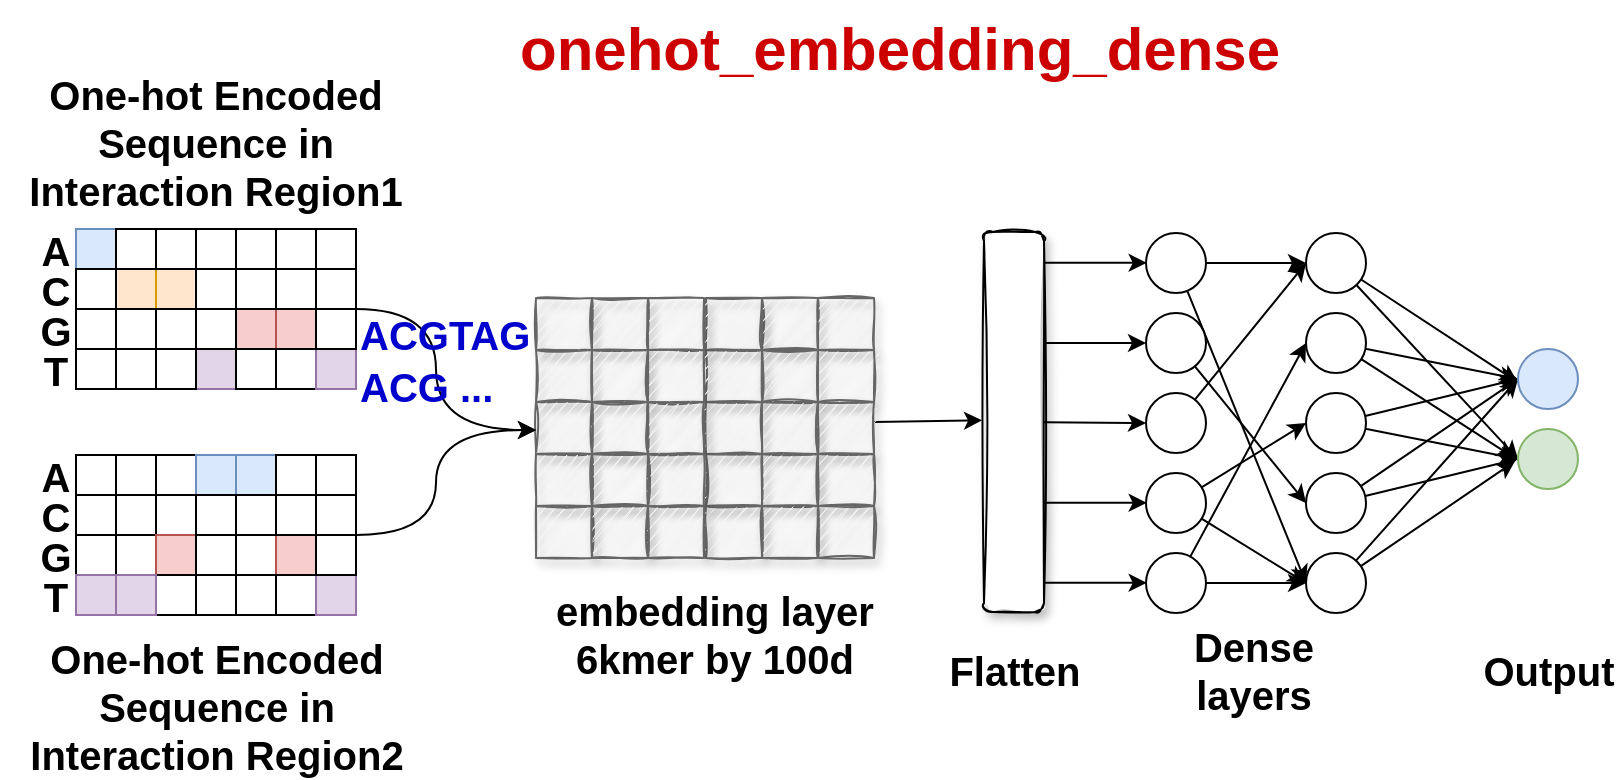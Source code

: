<mxfile version="14.8.5" type="github">
  <diagram id="gIogGsXuzQi1VI0tjLUq" name="Page-1">
    <mxGraphModel dx="1422" dy="763" grid="1" gridSize="10" guides="1" tooltips="1" connect="1" arrows="1" fold="1" page="1" pageScale="1" pageWidth="4681" pageHeight="3300" math="0" shadow="0">
      <root>
        <mxCell id="0" />
        <mxCell id="1" parent="0" />
        <mxCell id="4BS046eD1vQbMhQOOICh-2" value="" style="rounded=0;whiteSpace=wrap;html=1;shadow=1;glass=0;sketch=1;fillColor=#f5f5f5;strokeColor=#666666;fontColor=#333333;fontStyle=1;fontSize=20;" vertex="1" parent="1">
          <mxGeometry x="615" y="259" width="28" height="26" as="geometry" />
        </mxCell>
        <mxCell id="4BS046eD1vQbMhQOOICh-3" value="" style="rounded=0;whiteSpace=wrap;html=1;shadow=1;glass=0;sketch=1;fillColor=#f5f5f5;strokeColor=#666666;fontColor=#333333;fontStyle=1;fontSize=20;" vertex="1" parent="1">
          <mxGeometry x="643" y="259" width="28" height="26" as="geometry" />
        </mxCell>
        <mxCell id="4BS046eD1vQbMhQOOICh-4" value="" style="rounded=0;whiteSpace=wrap;html=1;shadow=1;glass=0;sketch=1;fillColor=#f5f5f5;strokeColor=#666666;fontColor=#333333;fontStyle=1;fontSize=20;" vertex="1" parent="1">
          <mxGeometry x="671" y="259" width="28" height="26" as="geometry" />
        </mxCell>
        <mxCell id="4BS046eD1vQbMhQOOICh-5" value="" style="rounded=0;whiteSpace=wrap;html=1;shadow=1;glass=0;sketch=1;fillColor=#f5f5f5;strokeColor=#666666;fontColor=#333333;fontStyle=1;fontSize=20;" vertex="1" parent="1">
          <mxGeometry x="615" y="285" width="28" height="26" as="geometry" />
        </mxCell>
        <mxCell id="4BS046eD1vQbMhQOOICh-6" value="" style="rounded=0;whiteSpace=wrap;html=1;shadow=1;glass=0;sketch=1;fillColor=#f5f5f5;strokeColor=#666666;fontColor=#333333;fontStyle=1;fontSize=20;" vertex="1" parent="1">
          <mxGeometry x="643" y="285" width="28" height="26" as="geometry" />
        </mxCell>
        <mxCell id="4BS046eD1vQbMhQOOICh-7" value="" style="rounded=0;whiteSpace=wrap;html=1;shadow=1;glass=0;sketch=1;fillColor=#f5f5f5;strokeColor=#666666;fontColor=#333333;fontStyle=1;fontSize=20;" vertex="1" parent="1">
          <mxGeometry x="671" y="285" width="28" height="26" as="geometry" />
        </mxCell>
        <mxCell id="4BS046eD1vQbMhQOOICh-8" value="" style="rounded=0;whiteSpace=wrap;html=1;shadow=1;glass=0;sketch=1;fillColor=#f5f5f5;strokeColor=#666666;fontColor=#333333;fontStyle=1;fontSize=20;" vertex="1" parent="1">
          <mxGeometry x="615" y="311" width="28" height="26" as="geometry" />
        </mxCell>
        <mxCell id="4BS046eD1vQbMhQOOICh-9" value="" style="rounded=0;whiteSpace=wrap;html=1;shadow=1;glass=0;sketch=1;fillColor=#f5f5f5;strokeColor=#666666;fontColor=#333333;fontStyle=1;fontSize=20;" vertex="1" parent="1">
          <mxGeometry x="643" y="311" width="28" height="26" as="geometry" />
        </mxCell>
        <mxCell id="4BS046eD1vQbMhQOOICh-156" style="edgeStyle=none;rounded=0;orthogonalLoop=1;jettySize=auto;html=1;fontStyle=1;fontSize=20;" edge="1" parent="1">
          <mxGeometry relative="1" as="geometry">
            <mxPoint x="699" y="321" as="sourcePoint" />
            <mxPoint x="753.001" y="320.183" as="targetPoint" />
          </mxGeometry>
        </mxCell>
        <mxCell id="4BS046eD1vQbMhQOOICh-10" value="" style="rounded=0;whiteSpace=wrap;html=1;shadow=1;glass=0;sketch=1;fillColor=#f5f5f5;strokeColor=#666666;fontColor=#333333;fontStyle=1;fontSize=20;" vertex="1" parent="1">
          <mxGeometry x="671" y="311" width="28" height="26" as="geometry" />
        </mxCell>
        <mxCell id="4BS046eD1vQbMhQOOICh-11" value="" style="rounded=0;whiteSpace=wrap;html=1;shadow=1;glass=0;sketch=1;fillColor=#f5f5f5;strokeColor=#666666;fontColor=#333333;fontStyle=1;fontSize=20;" vertex="1" parent="1">
          <mxGeometry x="615" y="337" width="28" height="26" as="geometry" />
        </mxCell>
        <mxCell id="4BS046eD1vQbMhQOOICh-12" value="" style="rounded=0;whiteSpace=wrap;html=1;shadow=1;glass=0;sketch=1;fillColor=#f5f5f5;strokeColor=#666666;fontColor=#333333;fontStyle=1;fontSize=20;" vertex="1" parent="1">
          <mxGeometry x="643" y="337" width="28" height="26" as="geometry" />
        </mxCell>
        <mxCell id="4BS046eD1vQbMhQOOICh-13" value="" style="rounded=0;whiteSpace=wrap;html=1;shadow=1;glass=0;sketch=1;fillColor=#f5f5f5;strokeColor=#666666;fontColor=#333333;fontStyle=1;fontSize=20;" vertex="1" parent="1">
          <mxGeometry x="671" y="337" width="28" height="26" as="geometry" />
        </mxCell>
        <mxCell id="4BS046eD1vQbMhQOOICh-14" value="" style="rounded=0;whiteSpace=wrap;html=1;shadow=1;glass=0;sketch=1;fillColor=#f5f5f5;strokeColor=#666666;fontColor=#333333;fontStyle=1;fontSize=20;" vertex="1" parent="1">
          <mxGeometry x="615" y="363" width="28" height="26" as="geometry" />
        </mxCell>
        <mxCell id="4BS046eD1vQbMhQOOICh-15" value="" style="rounded=0;whiteSpace=wrap;html=1;shadow=1;glass=0;sketch=1;fillColor=#f5f5f5;strokeColor=#666666;fontColor=#333333;fontStyle=1;fontSize=20;" vertex="1" parent="1">
          <mxGeometry x="643" y="363" width="28" height="26" as="geometry" />
        </mxCell>
        <mxCell id="4BS046eD1vQbMhQOOICh-16" value="" style="rounded=0;whiteSpace=wrap;html=1;shadow=1;glass=0;sketch=1;fillColor=#f5f5f5;strokeColor=#666666;fontColor=#333333;fontStyle=1;fontSize=20;" vertex="1" parent="1">
          <mxGeometry x="671" y="363" width="28" height="26" as="geometry" />
        </mxCell>
        <mxCell id="4BS046eD1vQbMhQOOICh-17" value="" style="rounded=0;whiteSpace=wrap;html=1;shadow=1;glass=0;sketch=1;fillColor=#f5f5f5;strokeColor=#666666;fontColor=#333333;fontStyle=1;fontSize=20;" vertex="1" parent="1">
          <mxGeometry x="530" y="259" width="28" height="26" as="geometry" />
        </mxCell>
        <mxCell id="4BS046eD1vQbMhQOOICh-18" value="" style="rounded=0;whiteSpace=wrap;html=1;shadow=1;glass=0;sketch=1;fillColor=#f5f5f5;strokeColor=#666666;fontColor=#333333;fontStyle=1;fontSize=20;" vertex="1" parent="1">
          <mxGeometry x="558" y="259" width="28" height="26" as="geometry" />
        </mxCell>
        <mxCell id="4BS046eD1vQbMhQOOICh-19" value="" style="rounded=0;whiteSpace=wrap;html=1;shadow=1;glass=0;sketch=1;fillColor=#f5f5f5;strokeColor=#666666;fontColor=#333333;fontStyle=1;fontSize=20;" vertex="1" parent="1">
          <mxGeometry x="586" y="259" width="28" height="26" as="geometry" />
        </mxCell>
        <mxCell id="4BS046eD1vQbMhQOOICh-20" value="" style="rounded=0;whiteSpace=wrap;html=1;shadow=1;glass=0;sketch=1;fillColor=#f5f5f5;strokeColor=#666666;fontColor=#333333;fontStyle=1;fontSize=20;" vertex="1" parent="1">
          <mxGeometry x="530" y="285" width="28" height="26" as="geometry" />
        </mxCell>
        <mxCell id="4BS046eD1vQbMhQOOICh-21" value="" style="rounded=0;whiteSpace=wrap;html=1;shadow=1;glass=0;sketch=1;fillColor=#f5f5f5;strokeColor=#666666;fontColor=#333333;fontStyle=1;fontSize=20;" vertex="1" parent="1">
          <mxGeometry x="558" y="285" width="28" height="26" as="geometry" />
        </mxCell>
        <mxCell id="4BS046eD1vQbMhQOOICh-22" value="" style="rounded=0;whiteSpace=wrap;html=1;shadow=1;glass=0;sketch=1;fillColor=#f5f5f5;strokeColor=#666666;fontColor=#333333;fontStyle=1;fontSize=20;" vertex="1" parent="1">
          <mxGeometry x="586" y="285" width="28" height="26" as="geometry" />
        </mxCell>
        <mxCell id="4BS046eD1vQbMhQOOICh-23" value="" style="rounded=0;whiteSpace=wrap;html=1;shadow=1;glass=0;sketch=1;fillColor=#f5f5f5;strokeColor=#666666;fontColor=#333333;fontStyle=1;fontSize=20;" vertex="1" parent="1">
          <mxGeometry x="530" y="311" width="28" height="26" as="geometry" />
        </mxCell>
        <mxCell id="4BS046eD1vQbMhQOOICh-24" value="" style="rounded=0;whiteSpace=wrap;html=1;shadow=1;glass=0;sketch=1;fillColor=#f5f5f5;strokeColor=#666666;fontColor=#333333;fontStyle=1;fontSize=20;" vertex="1" parent="1">
          <mxGeometry x="558" y="311" width="28" height="26" as="geometry" />
        </mxCell>
        <mxCell id="4BS046eD1vQbMhQOOICh-25" value="" style="rounded=0;whiteSpace=wrap;html=1;shadow=1;glass=0;sketch=1;fillColor=#f5f5f5;strokeColor=#666666;fontColor=#333333;fontStyle=1;fontSize=20;" vertex="1" parent="1">
          <mxGeometry x="586" y="311" width="28" height="26" as="geometry" />
        </mxCell>
        <mxCell id="4BS046eD1vQbMhQOOICh-26" value="" style="rounded=0;whiteSpace=wrap;html=1;shadow=1;glass=0;sketch=1;fillColor=#f5f5f5;strokeColor=#666666;fontColor=#333333;fontStyle=1;fontSize=20;" vertex="1" parent="1">
          <mxGeometry x="530" y="337" width="28" height="26" as="geometry" />
        </mxCell>
        <mxCell id="4BS046eD1vQbMhQOOICh-27" value="" style="rounded=0;whiteSpace=wrap;html=1;shadow=1;glass=0;sketch=1;fillColor=#f5f5f5;strokeColor=#666666;fontColor=#333333;fontStyle=1;fontSize=20;" vertex="1" parent="1">
          <mxGeometry x="558" y="337" width="28" height="26" as="geometry" />
        </mxCell>
        <mxCell id="4BS046eD1vQbMhQOOICh-28" value="" style="rounded=0;whiteSpace=wrap;html=1;shadow=1;glass=0;sketch=1;fillColor=#f5f5f5;strokeColor=#666666;fontColor=#333333;fontStyle=1;fontSize=20;" vertex="1" parent="1">
          <mxGeometry x="586" y="337" width="28" height="26" as="geometry" />
        </mxCell>
        <mxCell id="4BS046eD1vQbMhQOOICh-29" value="" style="rounded=0;whiteSpace=wrap;html=1;shadow=1;glass=0;sketch=1;fillColor=#f5f5f5;strokeColor=#666666;fontColor=#333333;fontStyle=1;fontSize=20;" vertex="1" parent="1">
          <mxGeometry x="530" y="363" width="28" height="26" as="geometry" />
        </mxCell>
        <mxCell id="4BS046eD1vQbMhQOOICh-30" value="" style="rounded=0;whiteSpace=wrap;html=1;shadow=1;glass=0;sketch=1;fillColor=#f5f5f5;strokeColor=#666666;fontColor=#333333;fontStyle=1;fontSize=20;" vertex="1" parent="1">
          <mxGeometry x="558" y="363" width="28" height="26" as="geometry" />
        </mxCell>
        <mxCell id="4BS046eD1vQbMhQOOICh-31" value="" style="rounded=0;whiteSpace=wrap;html=1;shadow=1;glass=0;sketch=1;fillColor=#f5f5f5;strokeColor=#666666;fontColor=#333333;fontStyle=1;fontSize=20;" vertex="1" parent="1">
          <mxGeometry x="586" y="363" width="28" height="26" as="geometry" />
        </mxCell>
        <mxCell id="4BS046eD1vQbMhQOOICh-35" value="G" style="text;html=1;strokeColor=none;fillColor=none;align=center;verticalAlign=middle;whiteSpace=wrap;rounded=0;fontStyle=1;fontSize=20;" vertex="1" parent="1">
          <mxGeometry x="270" y="264.5" width="40" height="20" as="geometry" />
        </mxCell>
        <mxCell id="4BS046eD1vQbMhQOOICh-36" value="T" style="text;html=1;strokeColor=none;fillColor=none;align=center;verticalAlign=middle;whiteSpace=wrap;rounded=0;fontStyle=1;fontSize=20;" vertex="1" parent="1">
          <mxGeometry x="270" y="284.5" width="40" height="20" as="geometry" />
        </mxCell>
        <mxCell id="4BS046eD1vQbMhQOOICh-37" value="&lt;div style=&quot;font-size: 20px;&quot;&gt;A&lt;/div&gt;" style="text;html=1;strokeColor=none;fillColor=none;align=center;verticalAlign=middle;whiteSpace=wrap;rounded=0;fontStyle=1;fontSize=20;" vertex="1" parent="1">
          <mxGeometry x="270" y="224.5" width="40" height="20" as="geometry" />
        </mxCell>
        <mxCell id="4BS046eD1vQbMhQOOICh-38" value="C" style="text;html=1;strokeColor=none;fillColor=none;align=center;verticalAlign=middle;whiteSpace=wrap;rounded=0;fontStyle=1;fontSize=20;" vertex="1" parent="1">
          <mxGeometry x="270" y="244.5" width="40" height="20" as="geometry" />
        </mxCell>
        <mxCell id="4BS046eD1vQbMhQOOICh-39" value="" style="whiteSpace=wrap;html=1;aspect=fixed;fillColor=#dae8fc;strokeColor=#6c8ebf;fontStyle=1;fontSize=20;" vertex="1" parent="1">
          <mxGeometry x="300" y="224.5" width="20" height="20" as="geometry" />
        </mxCell>
        <mxCell id="4BS046eD1vQbMhQOOICh-40" value="" style="whiteSpace=wrap;html=1;aspect=fixed;fontStyle=1;fontSize=20;" vertex="1" parent="1">
          <mxGeometry x="320" y="244.5" width="20" height="20" as="geometry" />
        </mxCell>
        <mxCell id="4BS046eD1vQbMhQOOICh-41" value="" style="whiteSpace=wrap;html=1;aspect=fixed;fillColor=#ffe6cc;strokeColor=#d79b00;fontStyle=1;fontSize=20;" vertex="1" parent="1">
          <mxGeometry x="320" y="244.5" width="20" height="20" as="geometry" />
        </mxCell>
        <mxCell id="4BS046eD1vQbMhQOOICh-42" value="" style="whiteSpace=wrap;html=1;aspect=fixed;fillColor=#ffe6cc;strokeColor=#d79b00;fontStyle=1;fontSize=20;" vertex="1" parent="1">
          <mxGeometry x="340" y="244.5" width="20" height="20" as="geometry" />
        </mxCell>
        <mxCell id="4BS046eD1vQbMhQOOICh-43" value="" style="whiteSpace=wrap;html=1;aspect=fixed;fillColor=#e1d5e7;strokeColor=#9673a6;fontStyle=1;fontSize=20;" vertex="1" parent="1">
          <mxGeometry x="360" y="284.5" width="20" height="20" as="geometry" />
        </mxCell>
        <mxCell id="4BS046eD1vQbMhQOOICh-44" value="" style="whiteSpace=wrap;html=1;aspect=fixed;fillColor=#f8cecc;strokeColor=#b85450;fontStyle=1;fontSize=20;" vertex="1" parent="1">
          <mxGeometry x="380" y="264.5" width="20" height="20" as="geometry" />
        </mxCell>
        <mxCell id="4BS046eD1vQbMhQOOICh-45" value="" style="whiteSpace=wrap;html=1;aspect=fixed;fillColor=#f8cecc;strokeColor=#b85450;fontStyle=1;fontSize=20;" vertex="1" parent="1">
          <mxGeometry x="400" y="264.5" width="20" height="20" as="geometry" />
        </mxCell>
        <mxCell id="4BS046eD1vQbMhQOOICh-46" value="" style="rounded=0;whiteSpace=wrap;html=1;fontStyle=1;fontSize=20;" vertex="1" parent="1">
          <mxGeometry x="300" y="244.5" width="20" height="20" as="geometry" />
        </mxCell>
        <mxCell id="4BS046eD1vQbMhQOOICh-47" value="" style="rounded=0;whiteSpace=wrap;html=1;fontStyle=1;fontSize=20;" vertex="1" parent="1">
          <mxGeometry x="300" y="264.5" width="20" height="20" as="geometry" />
        </mxCell>
        <mxCell id="4BS046eD1vQbMhQOOICh-48" value="" style="rounded=0;whiteSpace=wrap;html=1;fontStyle=1;fontSize=20;" vertex="1" parent="1">
          <mxGeometry x="320" y="264.5" width="20" height="20" as="geometry" />
        </mxCell>
        <mxCell id="4BS046eD1vQbMhQOOICh-49" value="" style="rounded=0;whiteSpace=wrap;html=1;fontStyle=1;fontSize=20;" vertex="1" parent="1">
          <mxGeometry x="340" y="264.5" width="20" height="20" as="geometry" />
        </mxCell>
        <mxCell id="4BS046eD1vQbMhQOOICh-50" value="" style="rounded=0;whiteSpace=wrap;html=1;fontStyle=1;fontSize=20;" vertex="1" parent="1">
          <mxGeometry x="360" y="264.5" width="20" height="20" as="geometry" />
        </mxCell>
        <mxCell id="4BS046eD1vQbMhQOOICh-51" value="" style="rounded=0;whiteSpace=wrap;html=1;fontStyle=1;fontSize=20;" vertex="1" parent="1">
          <mxGeometry x="340" y="284.5" width="20" height="20" as="geometry" />
        </mxCell>
        <mxCell id="4BS046eD1vQbMhQOOICh-52" value="" style="rounded=0;whiteSpace=wrap;html=1;fontStyle=1;fontSize=20;" vertex="1" parent="1">
          <mxGeometry x="300" y="284.5" width="20" height="20" as="geometry" />
        </mxCell>
        <mxCell id="4BS046eD1vQbMhQOOICh-53" value="" style="rounded=0;whiteSpace=wrap;html=1;fontStyle=1;fontSize=20;" vertex="1" parent="1">
          <mxGeometry x="320" y="284.5" width="20" height="20" as="geometry" />
        </mxCell>
        <mxCell id="4BS046eD1vQbMhQOOICh-54" value="" style="rounded=0;whiteSpace=wrap;html=1;fontStyle=1;fontSize=20;" vertex="1" parent="1">
          <mxGeometry x="380" y="284.5" width="20" height="20" as="geometry" />
        </mxCell>
        <mxCell id="4BS046eD1vQbMhQOOICh-55" value="" style="rounded=0;whiteSpace=wrap;html=1;fontStyle=1;fontSize=20;" vertex="1" parent="1">
          <mxGeometry x="400" y="284.5" width="20" height="20" as="geometry" />
        </mxCell>
        <mxCell id="4BS046eD1vQbMhQOOICh-56" value="" style="rounded=0;whiteSpace=wrap;html=1;fontStyle=1;fontSize=20;" vertex="1" parent="1">
          <mxGeometry x="320" y="224.5" width="20" height="20" as="geometry" />
        </mxCell>
        <mxCell id="4BS046eD1vQbMhQOOICh-57" value="" style="rounded=0;whiteSpace=wrap;html=1;fontStyle=1;fontSize=20;" vertex="1" parent="1">
          <mxGeometry x="340" y="224.5" width="20" height="20" as="geometry" />
        </mxCell>
        <mxCell id="4BS046eD1vQbMhQOOICh-58" value="" style="rounded=0;whiteSpace=wrap;html=1;fontStyle=1;fontSize=20;" vertex="1" parent="1">
          <mxGeometry x="360" y="224.5" width="20" height="20" as="geometry" />
        </mxCell>
        <mxCell id="4BS046eD1vQbMhQOOICh-59" value="" style="rounded=0;whiteSpace=wrap;html=1;fontStyle=1;fontSize=20;" vertex="1" parent="1">
          <mxGeometry x="380" y="224.5" width="20" height="20" as="geometry" />
        </mxCell>
        <mxCell id="4BS046eD1vQbMhQOOICh-60" value="" style="rounded=0;whiteSpace=wrap;html=1;fontStyle=1;fontSize=20;" vertex="1" parent="1">
          <mxGeometry x="360" y="244.5" width="20" height="20" as="geometry" />
        </mxCell>
        <mxCell id="4BS046eD1vQbMhQOOICh-61" value="" style="rounded=0;whiteSpace=wrap;html=1;fontStyle=1;fontSize=20;" vertex="1" parent="1">
          <mxGeometry x="380" y="244.5" width="20" height="20" as="geometry" />
        </mxCell>
        <mxCell id="4BS046eD1vQbMhQOOICh-62" value="" style="rounded=0;whiteSpace=wrap;html=1;fontStyle=1;fontSize=20;" vertex="1" parent="1">
          <mxGeometry x="400" y="244.5" width="20" height="20" as="geometry" />
        </mxCell>
        <mxCell id="4BS046eD1vQbMhQOOICh-63" value="" style="rounded=0;whiteSpace=wrap;html=1;fontStyle=1;fontSize=20;" vertex="1" parent="1">
          <mxGeometry x="400" y="224.5" width="20" height="20" as="geometry" />
        </mxCell>
        <mxCell id="4BS046eD1vQbMhQOOICh-64" value="" style="whiteSpace=wrap;html=1;aspect=fixed;fillColor=#e1d5e7;strokeColor=#9673a6;fontStyle=1;fontSize=20;" vertex="1" parent="1">
          <mxGeometry x="420" y="284.5" width="20" height="20" as="geometry" />
        </mxCell>
        <mxCell id="4BS046eD1vQbMhQOOICh-65" value="" style="rounded=0;whiteSpace=wrap;html=1;fontStyle=1;fontSize=20;" vertex="1" parent="1">
          <mxGeometry x="420" y="264.5" width="20" height="20" as="geometry" />
        </mxCell>
        <mxCell id="4BS046eD1vQbMhQOOICh-66" value="" style="rounded=0;whiteSpace=wrap;html=1;fontStyle=1;fontSize=20;" vertex="1" parent="1">
          <mxGeometry x="420" y="224.5" width="20" height="20" as="geometry" />
        </mxCell>
        <mxCell id="4BS046eD1vQbMhQOOICh-67" style="edgeStyle=orthogonalEdgeStyle;curved=1;rounded=0;orthogonalLoop=1;jettySize=auto;html=1;entryX=0;entryY=0.5;entryDx=0;entryDy=0;exitX=1;exitY=1;exitDx=0;exitDy=0;fontStyle=1;fontSize=20;" edge="1" parent="1" source="4BS046eD1vQbMhQOOICh-68">
          <mxGeometry relative="1" as="geometry">
            <mxPoint x="530" y="325" as="targetPoint" />
            <Array as="points">
              <mxPoint x="480" y="264" />
              <mxPoint x="480" y="325" />
            </Array>
          </mxGeometry>
        </mxCell>
        <mxCell id="4BS046eD1vQbMhQOOICh-68" value="" style="rounded=0;whiteSpace=wrap;html=1;fontStyle=1;fontSize=20;" vertex="1" parent="1">
          <mxGeometry x="420" y="244.5" width="20" height="20" as="geometry" />
        </mxCell>
        <mxCell id="4BS046eD1vQbMhQOOICh-69" value="G" style="text;html=1;strokeColor=none;fillColor=none;align=center;verticalAlign=middle;whiteSpace=wrap;rounded=0;fontStyle=1;fontSize=20;" vertex="1" parent="1">
          <mxGeometry x="270" y="377.5" width="40" height="20" as="geometry" />
        </mxCell>
        <mxCell id="4BS046eD1vQbMhQOOICh-70" value="T" style="text;html=1;strokeColor=none;fillColor=none;align=center;verticalAlign=middle;whiteSpace=wrap;rounded=0;fontStyle=1;fontSize=20;" vertex="1" parent="1">
          <mxGeometry x="270" y="397.5" width="40" height="20" as="geometry" />
        </mxCell>
        <mxCell id="4BS046eD1vQbMhQOOICh-71" value="&lt;div style=&quot;font-size: 20px;&quot;&gt;A&lt;/div&gt;" style="text;html=1;strokeColor=none;fillColor=none;align=center;verticalAlign=middle;whiteSpace=wrap;rounded=0;fontStyle=1;fontSize=20;" vertex="1" parent="1">
          <mxGeometry x="270" y="337.5" width="40" height="20" as="geometry" />
        </mxCell>
        <mxCell id="4BS046eD1vQbMhQOOICh-72" value="C" style="text;html=1;strokeColor=none;fillColor=none;align=center;verticalAlign=middle;whiteSpace=wrap;rounded=0;fontStyle=1;fontSize=20;" vertex="1" parent="1">
          <mxGeometry x="270" y="357.5" width="40" height="20" as="geometry" />
        </mxCell>
        <mxCell id="4BS046eD1vQbMhQOOICh-73" value="" style="whiteSpace=wrap;html=1;aspect=fixed;fontStyle=1;fontSize=20;" vertex="1" parent="1">
          <mxGeometry x="300" y="337.5" width="20" height="20" as="geometry" />
        </mxCell>
        <mxCell id="4BS046eD1vQbMhQOOICh-74" value="" style="whiteSpace=wrap;html=1;aspect=fixed;fontStyle=1;fontSize=20;" vertex="1" parent="1">
          <mxGeometry x="320" y="357.5" width="20" height="20" as="geometry" />
        </mxCell>
        <mxCell id="4BS046eD1vQbMhQOOICh-75" value="" style="whiteSpace=wrap;html=1;aspect=fixed;fontStyle=1;fontSize=20;" vertex="1" parent="1">
          <mxGeometry x="320" y="357.5" width="20" height="20" as="geometry" />
        </mxCell>
        <mxCell id="4BS046eD1vQbMhQOOICh-76" value="" style="whiteSpace=wrap;html=1;aspect=fixed;fontStyle=1;fontSize=20;" vertex="1" parent="1">
          <mxGeometry x="340" y="357.5" width="20" height="20" as="geometry" />
        </mxCell>
        <mxCell id="4BS046eD1vQbMhQOOICh-77" value="" style="whiteSpace=wrap;html=1;aspect=fixed;fontStyle=1;fontSize=20;" vertex="1" parent="1">
          <mxGeometry x="360" y="397.5" width="20" height="20" as="geometry" />
        </mxCell>
        <mxCell id="4BS046eD1vQbMhQOOICh-78" value="" style="whiteSpace=wrap;html=1;aspect=fixed;fontStyle=1;fontSize=20;" vertex="1" parent="1">
          <mxGeometry x="380" y="377.5" width="20" height="20" as="geometry" />
        </mxCell>
        <mxCell id="4BS046eD1vQbMhQOOICh-79" value="" style="whiteSpace=wrap;html=1;aspect=fixed;fillColor=#f8cecc;strokeColor=#b85450;fontStyle=1;fontSize=20;" vertex="1" parent="1">
          <mxGeometry x="400" y="377.5" width="20" height="20" as="geometry" />
        </mxCell>
        <mxCell id="4BS046eD1vQbMhQOOICh-80" value="" style="rounded=0;whiteSpace=wrap;html=1;fontStyle=1;fontSize=20;" vertex="1" parent="1">
          <mxGeometry x="300" y="357.5" width="20" height="20" as="geometry" />
        </mxCell>
        <mxCell id="4BS046eD1vQbMhQOOICh-81" value="" style="rounded=0;whiteSpace=wrap;html=1;fontStyle=1;fontSize=20;" vertex="1" parent="1">
          <mxGeometry x="300" y="377.5" width="20" height="20" as="geometry" />
        </mxCell>
        <mxCell id="4BS046eD1vQbMhQOOICh-82" value="" style="rounded=0;whiteSpace=wrap;html=1;fontStyle=1;fontSize=20;" vertex="1" parent="1">
          <mxGeometry x="320" y="377.5" width="20" height="20" as="geometry" />
        </mxCell>
        <mxCell id="4BS046eD1vQbMhQOOICh-83" value="" style="rounded=0;whiteSpace=wrap;html=1;fillColor=#f8cecc;strokeColor=#b85450;fontStyle=1;fontSize=20;" vertex="1" parent="1">
          <mxGeometry x="340" y="377.5" width="20" height="20" as="geometry" />
        </mxCell>
        <mxCell id="4BS046eD1vQbMhQOOICh-84" value="" style="rounded=0;whiteSpace=wrap;html=1;fontStyle=1;fontSize=20;" vertex="1" parent="1">
          <mxGeometry x="360" y="377.5" width="20" height="20" as="geometry" />
        </mxCell>
        <mxCell id="4BS046eD1vQbMhQOOICh-85" value="" style="rounded=0;whiteSpace=wrap;html=1;fontStyle=1;fontSize=20;" vertex="1" parent="1">
          <mxGeometry x="340" y="397.5" width="20" height="20" as="geometry" />
        </mxCell>
        <mxCell id="4BS046eD1vQbMhQOOICh-86" value="" style="rounded=0;whiteSpace=wrap;html=1;fillColor=#e1d5e7;strokeColor=#9673a6;fontStyle=1;fontSize=20;" vertex="1" parent="1">
          <mxGeometry x="300" y="397.5" width="20" height="20" as="geometry" />
        </mxCell>
        <mxCell id="4BS046eD1vQbMhQOOICh-87" value="" style="rounded=0;whiteSpace=wrap;html=1;fillColor=#e1d5e7;strokeColor=#9673a6;fontStyle=1;fontSize=20;" vertex="1" parent="1">
          <mxGeometry x="320" y="397.5" width="20" height="20" as="geometry" />
        </mxCell>
        <mxCell id="4BS046eD1vQbMhQOOICh-88" value="" style="rounded=0;whiteSpace=wrap;html=1;fontStyle=1;fontSize=20;" vertex="1" parent="1">
          <mxGeometry x="380" y="397.5" width="20" height="20" as="geometry" />
        </mxCell>
        <mxCell id="4BS046eD1vQbMhQOOICh-89" value="" style="rounded=0;whiteSpace=wrap;html=1;fontStyle=1;fontSize=20;" vertex="1" parent="1">
          <mxGeometry x="400" y="397.5" width="20" height="20" as="geometry" />
        </mxCell>
        <mxCell id="4BS046eD1vQbMhQOOICh-90" value="" style="rounded=0;whiteSpace=wrap;html=1;fontStyle=1;fontSize=20;" vertex="1" parent="1">
          <mxGeometry x="320" y="337.5" width="20" height="20" as="geometry" />
        </mxCell>
        <mxCell id="4BS046eD1vQbMhQOOICh-91" value="" style="rounded=0;whiteSpace=wrap;html=1;fontStyle=1;fontSize=20;" vertex="1" parent="1">
          <mxGeometry x="340" y="337.5" width="20" height="20" as="geometry" />
        </mxCell>
        <mxCell id="4BS046eD1vQbMhQOOICh-92" value="" style="rounded=0;whiteSpace=wrap;html=1;fillColor=#dae8fc;strokeColor=#6c8ebf;fontStyle=1;fontSize=20;" vertex="1" parent="1">
          <mxGeometry x="360" y="337.5" width="20" height="20" as="geometry" />
        </mxCell>
        <mxCell id="4BS046eD1vQbMhQOOICh-93" value="" style="rounded=0;whiteSpace=wrap;html=1;fillColor=#dae8fc;strokeColor=#6c8ebf;fontStyle=1;fontSize=20;" vertex="1" parent="1">
          <mxGeometry x="380" y="337.5" width="20" height="20" as="geometry" />
        </mxCell>
        <mxCell id="4BS046eD1vQbMhQOOICh-94" value="" style="rounded=0;whiteSpace=wrap;html=1;fontStyle=1;fontSize=20;" vertex="1" parent="1">
          <mxGeometry x="360" y="357.5" width="20" height="20" as="geometry" />
        </mxCell>
        <mxCell id="4BS046eD1vQbMhQOOICh-95" value="" style="rounded=0;whiteSpace=wrap;html=1;fontStyle=1;fontSize=20;" vertex="1" parent="1">
          <mxGeometry x="380" y="357.5" width="20" height="20" as="geometry" />
        </mxCell>
        <mxCell id="4BS046eD1vQbMhQOOICh-96" value="" style="rounded=0;whiteSpace=wrap;html=1;fontStyle=1;fontSize=20;" vertex="1" parent="1">
          <mxGeometry x="400" y="357.5" width="20" height="20" as="geometry" />
        </mxCell>
        <mxCell id="4BS046eD1vQbMhQOOICh-97" value="" style="rounded=0;whiteSpace=wrap;html=1;fontStyle=1;fontSize=20;" vertex="1" parent="1">
          <mxGeometry x="400" y="337.5" width="20" height="20" as="geometry" />
        </mxCell>
        <mxCell id="4BS046eD1vQbMhQOOICh-98" value="" style="whiteSpace=wrap;html=1;aspect=fixed;fillColor=#e1d5e7;strokeColor=#9673a6;fontStyle=1;fontSize=20;" vertex="1" parent="1">
          <mxGeometry x="420" y="397.5" width="20" height="20" as="geometry" />
        </mxCell>
        <mxCell id="4BS046eD1vQbMhQOOICh-99" value="" style="rounded=0;whiteSpace=wrap;html=1;fontStyle=1;fontSize=20;" vertex="1" parent="1">
          <mxGeometry x="420" y="377.5" width="20" height="20" as="geometry" />
        </mxCell>
        <mxCell id="4BS046eD1vQbMhQOOICh-100" value="" style="rounded=0;whiteSpace=wrap;html=1;fontStyle=1;fontSize=20;" vertex="1" parent="1">
          <mxGeometry x="420" y="337.5" width="20" height="20" as="geometry" />
        </mxCell>
        <mxCell id="4BS046eD1vQbMhQOOICh-101" style="edgeStyle=orthogonalEdgeStyle;curved=1;rounded=0;orthogonalLoop=1;jettySize=auto;html=1;entryX=0;entryY=0.5;entryDx=0;entryDy=0;exitX=1;exitY=1;exitDx=0;exitDy=0;fontStyle=1;fontSize=20;" edge="1" parent="1" source="4BS046eD1vQbMhQOOICh-102">
          <mxGeometry relative="1" as="geometry">
            <mxPoint x="530" y="325" as="targetPoint" />
            <Array as="points">
              <mxPoint x="480" y="378" />
              <mxPoint x="480" y="325" />
            </Array>
          </mxGeometry>
        </mxCell>
        <mxCell id="4BS046eD1vQbMhQOOICh-102" value="" style="rounded=0;whiteSpace=wrap;html=1;fontStyle=1;fontSize=20;" vertex="1" parent="1">
          <mxGeometry x="420" y="357.5" width="20" height="20" as="geometry" />
        </mxCell>
        <mxCell id="4BS046eD1vQbMhQOOICh-157" value="One-hot Encoded Sequence in Interaction Region1" style="text;html=1;strokeColor=none;fillColor=none;align=center;verticalAlign=middle;whiteSpace=wrap;rounded=0;fontStyle=1;fontSize=20;" vertex="1" parent="1">
          <mxGeometry x="270" y="171" width="200" height="20" as="geometry" />
        </mxCell>
        <mxCell id="4BS046eD1vQbMhQOOICh-158" value="&lt;div style=&quot;font-size: 20px;&quot;&gt;One-hot Encoded Sequence in Interaction Region2&lt;/div&gt;" style="text;html=1;strokeColor=none;fillColor=none;align=center;verticalAlign=middle;whiteSpace=wrap;rounded=0;fontStyle=1;fontSize=20;" vertex="1" parent="1">
          <mxGeometry x="262.5" y="453" width="215" height="20" as="geometry" />
        </mxCell>
        <mxCell id="4BS046eD1vQbMhQOOICh-159" value="&lt;div style=&quot;font-size: 20px;&quot;&gt;embedding layer&lt;/div&gt;&lt;div style=&quot;font-size: 20px;&quot;&gt;6kmer by 100d&lt;/div&gt;" style="text;html=1;strokeColor=none;fillColor=none;align=center;verticalAlign=middle;whiteSpace=wrap;rounded=0;fontStyle=1;fontSize=20;" vertex="1" parent="1">
          <mxGeometry x="530" y="416.5" width="179" height="20" as="geometry" />
        </mxCell>
        <mxCell id="4BS046eD1vQbMhQOOICh-160" value="&lt;font style=&quot;font-size: 20px;&quot; color=&quot;#0000CC&quot;&gt;ACGTAG&lt;/font&gt;" style="text;whiteSpace=wrap;html=1;fontStyle=1;fontSize=20;" vertex="1" parent="1">
          <mxGeometry x="440" y="258.5" width="70" height="30" as="geometry" />
        </mxCell>
        <mxCell id="4BS046eD1vQbMhQOOICh-161" value="&lt;font style=&quot;font-size: 20px;&quot; color=&quot;#0000CC&quot;&gt;ACG ...&lt;/font&gt;" style="text;whiteSpace=wrap;html=1;fontStyle=1;fontSize=20;" vertex="1" parent="1">
          <mxGeometry x="440" y="284.5" width="70" height="30" as="geometry" />
        </mxCell>
        <mxCell id="4BS046eD1vQbMhQOOICh-162" value="Dense layers" style="text;html=1;strokeColor=none;fillColor=none;align=center;verticalAlign=middle;whiteSpace=wrap;rounded=0;fontStyle=1;fontSize=20;" vertex="1" parent="1">
          <mxGeometry x="844" y="434.5" width="90" height="20" as="geometry" />
        </mxCell>
        <mxCell id="4BS046eD1vQbMhQOOICh-163" value="Flatten" style="text;html=1;strokeColor=none;fillColor=none;align=center;verticalAlign=middle;whiteSpace=wrap;rounded=0;fontStyle=1;fontSize=20;" vertex="1" parent="1">
          <mxGeometry x="758.5" y="434.5" width="21" height="20" as="geometry" />
        </mxCell>
        <mxCell id="4BS046eD1vQbMhQOOICh-164" style="edgeStyle=none;rounded=1;jumpSize=20;orthogonalLoop=1;jettySize=auto;html=1;entryX=0;entryY=0.5;entryDx=0;entryDy=0;strokeWidth=1;fontStyle=1;fontSize=20;" edge="1" parent="1" source="4BS046eD1vQbMhQOOICh-166" target="4BS046eD1vQbMhQOOICh-191">
          <mxGeometry relative="1" as="geometry" />
        </mxCell>
        <mxCell id="4BS046eD1vQbMhQOOICh-165" style="edgeStyle=none;rounded=0;orthogonalLoop=1;jettySize=auto;html=1;entryX=0;entryY=0.5;entryDx=0;entryDy=0;fontStyle=1;fontSize=20;" edge="1" parent="1" source="4BS046eD1vQbMhQOOICh-166" target="4BS046eD1vQbMhQOOICh-179">
          <mxGeometry relative="1" as="geometry" />
        </mxCell>
        <mxCell id="4BS046eD1vQbMhQOOICh-166" value="" style="ellipse;whiteSpace=wrap;html=1;aspect=fixed;fontStyle=1;fontSize=20;" vertex="1" parent="1">
          <mxGeometry x="835" y="226.5" width="30" height="30" as="geometry" />
        </mxCell>
        <mxCell id="4BS046eD1vQbMhQOOICh-167" style="edgeStyle=none;rounded=1;jumpSize=20;orthogonalLoop=1;jettySize=auto;html=1;entryX=0;entryY=0.5;entryDx=0;entryDy=0;strokeWidth=1;fontStyle=1;fontSize=20;" edge="1" parent="1" source="4BS046eD1vQbMhQOOICh-168" target="4BS046eD1vQbMhQOOICh-188">
          <mxGeometry relative="1" as="geometry" />
        </mxCell>
        <mxCell id="4BS046eD1vQbMhQOOICh-168" value="" style="ellipse;whiteSpace=wrap;html=1;aspect=fixed;fontStyle=1;fontSize=20;" vertex="1" parent="1">
          <mxGeometry x="835" y="266.5" width="30" height="30" as="geometry" />
        </mxCell>
        <mxCell id="4BS046eD1vQbMhQOOICh-169" style="edgeStyle=none;rounded=1;jumpSize=20;orthogonalLoop=1;jettySize=auto;html=1;entryX=0;entryY=0.5;entryDx=0;entryDy=0;strokeWidth=1;fontStyle=1;fontSize=20;" edge="1" parent="1" source="4BS046eD1vQbMhQOOICh-170" target="4BS046eD1vQbMhQOOICh-179">
          <mxGeometry relative="1" as="geometry" />
        </mxCell>
        <mxCell id="4BS046eD1vQbMhQOOICh-170" value="" style="ellipse;whiteSpace=wrap;html=1;aspect=fixed;fontStyle=1;fontSize=20;" vertex="1" parent="1">
          <mxGeometry x="835" y="306.5" width="30" height="30" as="geometry" />
        </mxCell>
        <mxCell id="4BS046eD1vQbMhQOOICh-171" style="edgeStyle=none;rounded=0;orthogonalLoop=1;jettySize=auto;html=1;entryX=0;entryY=0.5;entryDx=0;entryDy=0;fontStyle=1;fontSize=20;" edge="1" parent="1" source="4BS046eD1vQbMhQOOICh-173" target="4BS046eD1vQbMhQOOICh-185">
          <mxGeometry relative="1" as="geometry" />
        </mxCell>
        <mxCell id="4BS046eD1vQbMhQOOICh-172" style="edgeStyle=none;rounded=0;orthogonalLoop=1;jettySize=auto;html=1;entryX=0;entryY=0.5;entryDx=0;entryDy=0;fontStyle=1;fontSize=20;" edge="1" parent="1" source="4BS046eD1vQbMhQOOICh-173" target="4BS046eD1vQbMhQOOICh-191">
          <mxGeometry relative="1" as="geometry" />
        </mxCell>
        <mxCell id="4BS046eD1vQbMhQOOICh-173" value="" style="ellipse;whiteSpace=wrap;html=1;aspect=fixed;fontStyle=1;fontSize=20;" vertex="1" parent="1">
          <mxGeometry x="835" y="346.5" width="30" height="30" as="geometry" />
        </mxCell>
        <mxCell id="4BS046eD1vQbMhQOOICh-174" style="edgeStyle=none;rounded=1;jumpSize=20;orthogonalLoop=1;jettySize=auto;html=1;entryX=0;entryY=0.5;entryDx=0;entryDy=0;strokeWidth=1;fontStyle=1;fontSize=20;" edge="1" parent="1" source="4BS046eD1vQbMhQOOICh-176" target="4BS046eD1vQbMhQOOICh-182">
          <mxGeometry relative="1" as="geometry" />
        </mxCell>
        <mxCell id="4BS046eD1vQbMhQOOICh-175" style="edgeStyle=none;rounded=1;jumpSize=20;orthogonalLoop=1;jettySize=auto;html=1;entryX=0;entryY=0.5;entryDx=0;entryDy=0;strokeWidth=1;fontStyle=1;fontSize=20;" edge="1" parent="1" source="4BS046eD1vQbMhQOOICh-176" target="4BS046eD1vQbMhQOOICh-191">
          <mxGeometry relative="1" as="geometry" />
        </mxCell>
        <mxCell id="4BS046eD1vQbMhQOOICh-176" value="" style="ellipse;whiteSpace=wrap;html=1;aspect=fixed;fontStyle=1;fontSize=20;" vertex="1" parent="1">
          <mxGeometry x="835" y="386.5" width="30" height="30" as="geometry" />
        </mxCell>
        <mxCell id="4BS046eD1vQbMhQOOICh-177" style="edgeStyle=none;rounded=1;jumpSize=20;orthogonalLoop=1;jettySize=auto;html=1;entryX=0;entryY=0.5;entryDx=0;entryDy=0;strokeWidth=1;fontStyle=1;fontSize=20;" edge="1" parent="1" source="4BS046eD1vQbMhQOOICh-179" target="4BS046eD1vQbMhQOOICh-194">
          <mxGeometry relative="1" as="geometry" />
        </mxCell>
        <mxCell id="4BS046eD1vQbMhQOOICh-178" style="edgeStyle=none;rounded=1;jumpSize=20;orthogonalLoop=1;jettySize=auto;html=1;strokeWidth=1;entryX=-0.001;entryY=0.557;entryDx=0;entryDy=0;entryPerimeter=0;fontStyle=1;fontSize=20;" edge="1" parent="1" source="4BS046eD1vQbMhQOOICh-179" target="4BS046eD1vQbMhQOOICh-193">
          <mxGeometry relative="1" as="geometry">
            <mxPoint x="1015" y="321.5" as="targetPoint" />
          </mxGeometry>
        </mxCell>
        <mxCell id="4BS046eD1vQbMhQOOICh-179" value="" style="ellipse;whiteSpace=wrap;html=1;aspect=fixed;fontStyle=1;fontSize=20;" vertex="1" parent="1">
          <mxGeometry x="915" y="226.5" width="30" height="30" as="geometry" />
        </mxCell>
        <mxCell id="4BS046eD1vQbMhQOOICh-180" style="edgeStyle=none;rounded=1;jumpSize=20;orthogonalLoop=1;jettySize=auto;html=1;entryX=0;entryY=0.5;entryDx=0;entryDy=0;strokeWidth=1;fontStyle=1;fontSize=20;" edge="1" parent="1" source="4BS046eD1vQbMhQOOICh-182" target="4BS046eD1vQbMhQOOICh-193">
          <mxGeometry relative="1" as="geometry" />
        </mxCell>
        <mxCell id="4BS046eD1vQbMhQOOICh-181" style="edgeStyle=none;rounded=1;jumpSize=20;orthogonalLoop=1;jettySize=auto;html=1;strokeWidth=1;entryX=-0.057;entryY=0.483;entryDx=0;entryDy=0;entryPerimeter=0;fontStyle=1;fontSize=20;" edge="1" parent="1" source="4BS046eD1vQbMhQOOICh-182" target="4BS046eD1vQbMhQOOICh-194">
          <mxGeometry relative="1" as="geometry">
            <mxPoint x="1025" y="361.5" as="targetPoint" />
          </mxGeometry>
        </mxCell>
        <mxCell id="4BS046eD1vQbMhQOOICh-182" value="" style="ellipse;whiteSpace=wrap;html=1;aspect=fixed;fontStyle=1;fontSize=20;" vertex="1" parent="1">
          <mxGeometry x="915" y="266.5" width="30" height="30" as="geometry" />
        </mxCell>
        <mxCell id="4BS046eD1vQbMhQOOICh-183" style="edgeStyle=none;rounded=1;jumpSize=20;orthogonalLoop=1;jettySize=auto;html=1;entryX=0;entryY=0.5;entryDx=0;entryDy=0;strokeWidth=1;fontStyle=1;fontSize=20;" edge="1" parent="1" source="4BS046eD1vQbMhQOOICh-185" target="4BS046eD1vQbMhQOOICh-194">
          <mxGeometry relative="1" as="geometry" />
        </mxCell>
        <mxCell id="4BS046eD1vQbMhQOOICh-184" style="edgeStyle=none;rounded=1;jumpSize=20;orthogonalLoop=1;jettySize=auto;html=1;strokeWidth=1;entryX=0;entryY=0.5;entryDx=0;entryDy=0;fontStyle=1;fontSize=20;" edge="1" parent="1" source="4BS046eD1vQbMhQOOICh-185" target="4BS046eD1vQbMhQOOICh-193">
          <mxGeometry relative="1" as="geometry">
            <mxPoint x="1025" y="321.5" as="targetPoint" />
          </mxGeometry>
        </mxCell>
        <mxCell id="4BS046eD1vQbMhQOOICh-185" value="" style="ellipse;whiteSpace=wrap;html=1;aspect=fixed;fontStyle=1;fontSize=20;" vertex="1" parent="1">
          <mxGeometry x="915" y="306.5" width="30" height="30" as="geometry" />
        </mxCell>
        <mxCell id="4BS046eD1vQbMhQOOICh-186" style="edgeStyle=none;rounded=1;jumpSize=20;orthogonalLoop=1;jettySize=auto;html=1;entryX=0;entryY=0.5;entryDx=0;entryDy=0;strokeWidth=1;fontStyle=1;fontSize=20;" edge="1" parent="1" source="4BS046eD1vQbMhQOOICh-188" target="4BS046eD1vQbMhQOOICh-193">
          <mxGeometry relative="1" as="geometry" />
        </mxCell>
        <mxCell id="4BS046eD1vQbMhQOOICh-187" style="edgeStyle=none;rounded=1;jumpSize=20;orthogonalLoop=1;jettySize=auto;html=1;strokeWidth=1;entryX=0;entryY=0.5;entryDx=0;entryDy=0;fontStyle=1;fontSize=20;" edge="1" parent="1" source="4BS046eD1vQbMhQOOICh-188" target="4BS046eD1vQbMhQOOICh-194">
          <mxGeometry relative="1" as="geometry">
            <mxPoint x="1015" y="361.5" as="targetPoint" />
          </mxGeometry>
        </mxCell>
        <mxCell id="4BS046eD1vQbMhQOOICh-188" value="" style="ellipse;whiteSpace=wrap;html=1;aspect=fixed;fontStyle=1;fontSize=20;" vertex="1" parent="1">
          <mxGeometry x="915" y="346.5" width="30" height="30" as="geometry" />
        </mxCell>
        <mxCell id="4BS046eD1vQbMhQOOICh-189" style="edgeStyle=none;rounded=1;jumpSize=20;orthogonalLoop=1;jettySize=auto;html=1;strokeWidth=1;entryX=-0.05;entryY=0.538;entryDx=0;entryDy=0;entryPerimeter=0;fontStyle=1;fontSize=20;" edge="1" parent="1" source="4BS046eD1vQbMhQOOICh-191" target="4BS046eD1vQbMhQOOICh-194">
          <mxGeometry relative="1" as="geometry">
            <mxPoint x="1025" y="361.5" as="targetPoint" />
          </mxGeometry>
        </mxCell>
        <mxCell id="4BS046eD1vQbMhQOOICh-190" style="edgeStyle=none;rounded=1;jumpSize=20;orthogonalLoop=1;jettySize=auto;html=1;strokeWidth=1;entryX=0;entryY=0.5;entryDx=0;entryDy=0;fontStyle=1;fontSize=20;" edge="1" parent="1" source="4BS046eD1vQbMhQOOICh-191" target="4BS046eD1vQbMhQOOICh-193">
          <mxGeometry relative="1" as="geometry">
            <mxPoint x="1015" y="321.5" as="targetPoint" />
          </mxGeometry>
        </mxCell>
        <mxCell id="4BS046eD1vQbMhQOOICh-191" value="" style="ellipse;whiteSpace=wrap;html=1;aspect=fixed;fontStyle=1;fontSize=20;" vertex="1" parent="1">
          <mxGeometry x="915" y="386.5" width="30" height="30" as="geometry" />
        </mxCell>
        <mxCell id="4BS046eD1vQbMhQOOICh-192" value="&lt;div style=&quot;font-size: 20px;&quot;&gt;Output&lt;/div&gt;" style="text;html=1;strokeColor=none;fillColor=none;align=center;verticalAlign=middle;whiteSpace=wrap;rounded=0;fontStyle=1;fontSize=20;" vertex="1" parent="1">
          <mxGeometry x="1024.75" y="434.5" width="22.5" height="20" as="geometry" />
        </mxCell>
        <mxCell id="4BS046eD1vQbMhQOOICh-193" value="" style="ellipse;whiteSpace=wrap;html=1;aspect=fixed;fillColor=#dae8fc;strokeColor=#6c8ebf;fontStyle=1;fontSize=20;" vertex="1" parent="1">
          <mxGeometry x="1021" y="284.5" width="30" height="30" as="geometry" />
        </mxCell>
        <mxCell id="4BS046eD1vQbMhQOOICh-194" value="" style="ellipse;whiteSpace=wrap;html=1;aspect=fixed;fillColor=#d5e8d4;strokeColor=#82b366;fontStyle=1;fontSize=20;" vertex="1" parent="1">
          <mxGeometry x="1021" y="324.5" width="30" height="30" as="geometry" />
        </mxCell>
        <mxCell id="4BS046eD1vQbMhQOOICh-195" style="rounded=0;orthogonalLoop=1;jettySize=auto;html=1;entryX=0;entryY=0.5;entryDx=0;entryDy=0;fontStyle=1;fontSize=20;" edge="1" parent="1" source="4BS046eD1vQbMhQOOICh-196">
          <mxGeometry relative="1" as="geometry">
            <mxPoint x="835.0" y="321.5" as="targetPoint" />
          </mxGeometry>
        </mxCell>
        <mxCell id="4BS046eD1vQbMhQOOICh-196" value="" style="rounded=1;whiteSpace=wrap;html=1;shadow=1;glass=0;sketch=1;fontStyle=1;fontSize=20;" vertex="1" parent="1">
          <mxGeometry x="754" y="226" width="30" height="190" as="geometry" />
        </mxCell>
        <mxCell id="4BS046eD1vQbMhQOOICh-197" value="" style="endArrow=classic;html=1;entryX=0;entryY=0.5;entryDx=0;entryDy=0;exitX=0.989;exitY=0.292;exitDx=0;exitDy=0;exitPerimeter=0;fontStyle=1;fontSize=20;" edge="1" parent="1" source="4BS046eD1vQbMhQOOICh-196">
          <mxGeometry width="50" height="50" relative="1" as="geometry">
            <mxPoint x="785" y="334.5" as="sourcePoint" />
            <mxPoint x="835.0" y="281.5" as="targetPoint" />
          </mxGeometry>
        </mxCell>
        <mxCell id="4BS046eD1vQbMhQOOICh-198" value="" style="endArrow=classic;html=1;entryX=0;entryY=0.5;entryDx=0;entryDy=0;exitX=0.989;exitY=0.292;exitDx=0;exitDy=0;exitPerimeter=0;fontStyle=1;fontSize=20;" edge="1" parent="1">
          <mxGeometry width="50" height="50" relative="1" as="geometry">
            <mxPoint x="784" y="241.4" as="sourcePoint" />
            <mxPoint x="835.33" y="241.42" as="targetPoint" />
          </mxGeometry>
        </mxCell>
        <mxCell id="4BS046eD1vQbMhQOOICh-199" value="" style="endArrow=classic;html=1;entryX=0;entryY=0.5;entryDx=0;entryDy=0;exitX=0.989;exitY=0.292;exitDx=0;exitDy=0;exitPerimeter=0;fontStyle=1;fontSize=20;" edge="1" parent="1">
          <mxGeometry width="50" height="50" relative="1" as="geometry">
            <mxPoint x="784" y="361.4" as="sourcePoint" />
            <mxPoint x="835.33" y="361.42" as="targetPoint" />
          </mxGeometry>
        </mxCell>
        <mxCell id="4BS046eD1vQbMhQOOICh-200" value="" style="endArrow=classic;html=1;entryX=0;entryY=0.5;entryDx=0;entryDy=0;exitX=0.989;exitY=0.292;exitDx=0;exitDy=0;exitPerimeter=0;fontStyle=1;fontSize=20;" edge="1" parent="1">
          <mxGeometry width="50" height="50" relative="1" as="geometry">
            <mxPoint x="784" y="401.4" as="sourcePoint" />
            <mxPoint x="835.33" y="401.42" as="targetPoint" />
          </mxGeometry>
        </mxCell>
        <mxCell id="4BS046eD1vQbMhQOOICh-202" value="onehot_embedding_dense" style="text;whiteSpace=wrap;html=1;fontSize=30;fontStyle=1;fontColor=#CC0000;" vertex="1" parent="1">
          <mxGeometry x="520" y="110" width="441" height="40" as="geometry" />
        </mxCell>
      </root>
    </mxGraphModel>
  </diagram>
</mxfile>
